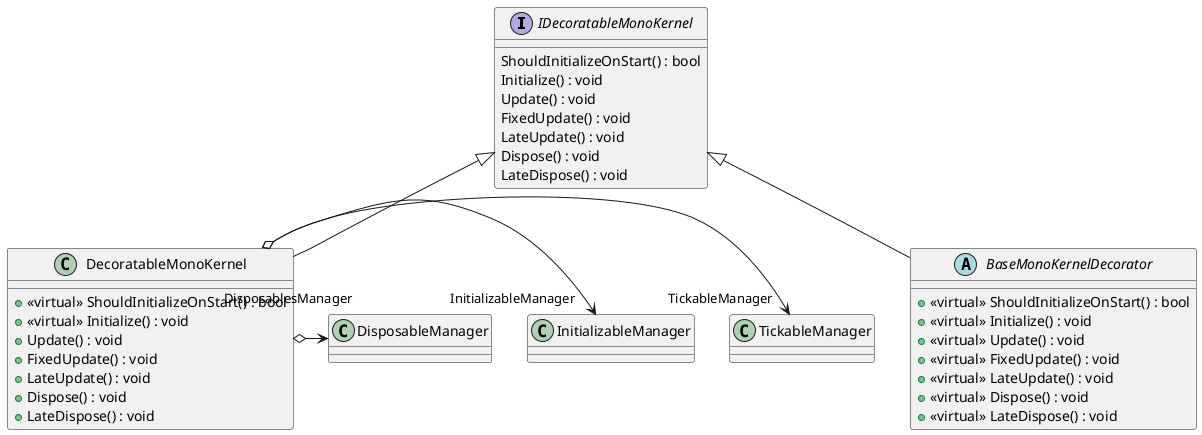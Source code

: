 @startuml
interface IDecoratableMonoKernel {
    ShouldInitializeOnStart() : bool
    Initialize() : void
    Update() : void
    FixedUpdate() : void
    LateUpdate() : void
    Dispose() : void
    LateDispose() : void
}
class DecoratableMonoKernel {
    + <<virtual>> ShouldInitializeOnStart() : bool
    + <<virtual>> Initialize() : void
    + Update() : void
    + FixedUpdate() : void
    + LateUpdate() : void
    + Dispose() : void
    + LateDispose() : void
}
abstract class BaseMonoKernelDecorator {
    + <<virtual>> ShouldInitializeOnStart() : bool
    + <<virtual>> Initialize() : void
    + <<virtual>> Update() : void
    + <<virtual>> FixedUpdate() : void
    + <<virtual>> LateUpdate() : void
    + <<virtual>> Dispose() : void
    + <<virtual>> LateDispose() : void
}
IDecoratableMonoKernel <|-- DecoratableMonoKernel
DecoratableMonoKernel o-> "TickableManager" TickableManager
DecoratableMonoKernel o-> "InitializableManager" InitializableManager
DecoratableMonoKernel o-> "DisposablesManager" DisposableManager
IDecoratableMonoKernel <|-- BaseMonoKernelDecorator
@enduml
